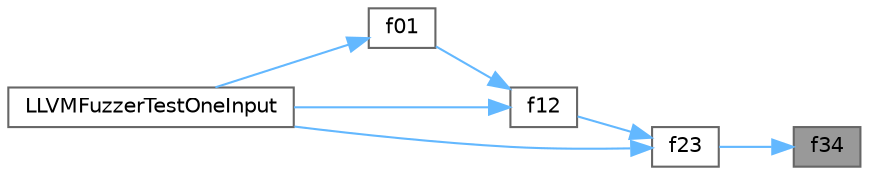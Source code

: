 digraph "f34"
{
 // LATEX_PDF_SIZE
  bgcolor="transparent";
  edge [fontname=Helvetica,fontsize=10,labelfontname=Helvetica,labelfontsize=10];
  node [fontname=Helvetica,fontsize=10,shape=box,height=0.2,width=0.4];
  rankdir="RL";
  Node1 [id="Node000001",label="f34",height=0.2,width=0.4,color="gray40", fillcolor="grey60", style="filled", fontcolor="black",tooltip=" "];
  Node1 -> Node2 [id="edge1_Node000001_Node000002",dir="back",color="steelblue1",style="solid",tooltip=" "];
  Node2 [id="Node000002",label="f23",height=0.2,width=0.4,color="grey40", fillcolor="white", style="filled",URL="$_caller_callee_test_8cpp.html#ab0e6dd94d25dbc58d96b4b18c2598014",tooltip=" "];
  Node2 -> Node3 [id="edge2_Node000002_Node000003",dir="back",color="steelblue1",style="solid",tooltip=" "];
  Node3 [id="Node000003",label="f12",height=0.2,width=0.4,color="grey40", fillcolor="white", style="filled",URL="$_caller_callee_test_8cpp.html#a7717ffac7b5850e2d42a62289ee3b498",tooltip=" "];
  Node3 -> Node4 [id="edge3_Node000003_Node000004",dir="back",color="steelblue1",style="solid",tooltip=" "];
  Node4 [id="Node000004",label="f01",height=0.2,width=0.4,color="grey40", fillcolor="white", style="filled",URL="$_caller_callee_test_8cpp.html#ad3331d629ae678297530f2d1814544d5",tooltip=" "];
  Node4 -> Node5 [id="edge4_Node000004_Node000005",dir="back",color="steelblue1",style="solid",tooltip=" "];
  Node5 [id="Node000005",label="LLVMFuzzerTestOneInput",height=0.2,width=0.4,color="grey40", fillcolor="white", style="filled",URL="$_caller_callee_test_8cpp.html#a1c473c9665269a78ef9001573a6995df",tooltip=" "];
  Node3 -> Node5 [id="edge5_Node000003_Node000005",dir="back",color="steelblue1",style="solid",tooltip=" "];
  Node2 -> Node5 [id="edge6_Node000002_Node000005",dir="back",color="steelblue1",style="solid",tooltip=" "];
}
